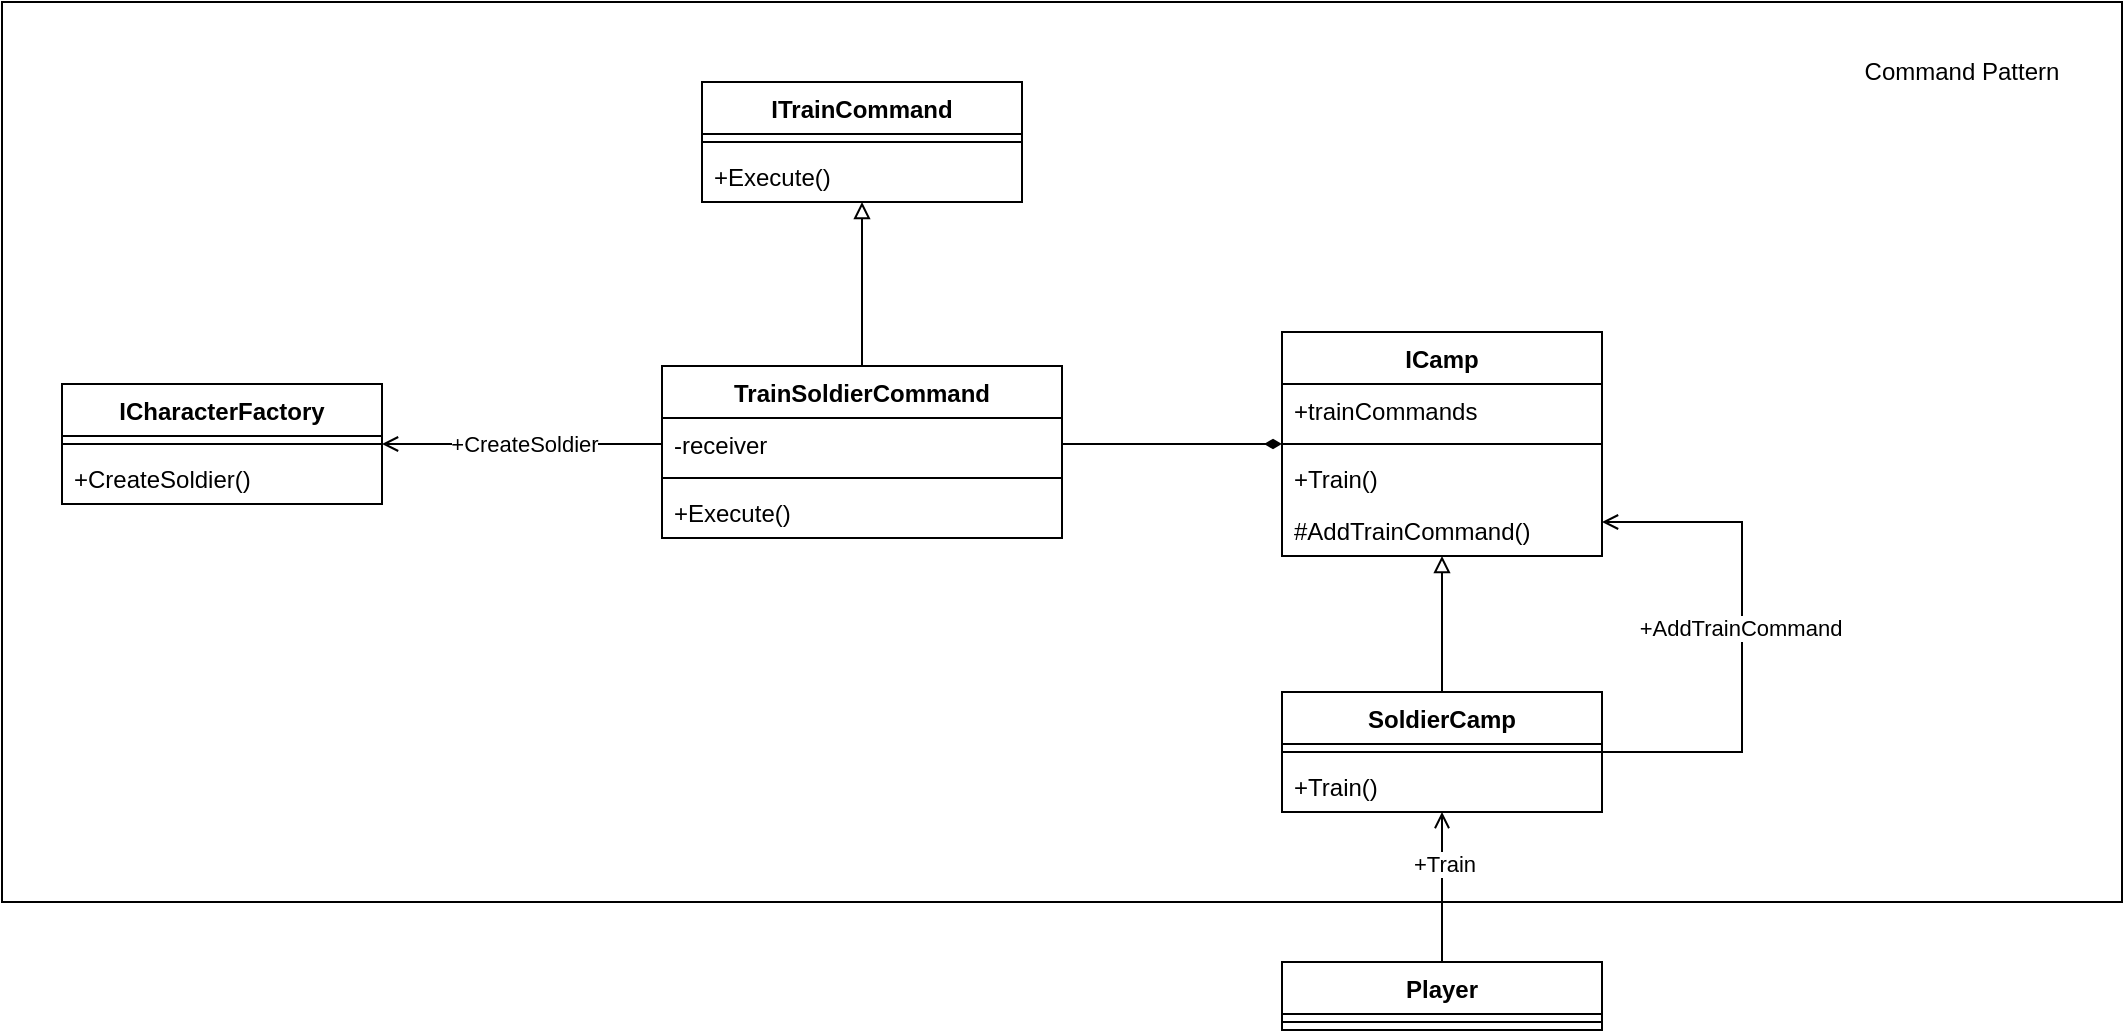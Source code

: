 <mxfile version="22.1.11" type="device">
  <diagram name="第 1 页" id="t3L-g7WyjOFjY6TKhiT6">
    <mxGraphModel dx="1434" dy="844" grid="1" gridSize="10" guides="1" tooltips="1" connect="1" arrows="1" fold="1" page="1" pageScale="1" pageWidth="827" pageHeight="1169" math="0" shadow="0">
      <root>
        <mxCell id="0" />
        <mxCell id="1" parent="0" />
        <mxCell id="ohiUGy3X-G3g2gJ3RYFt-33" value="" style="group" vertex="1" connectable="0" parent="1">
          <mxGeometry x="90" y="240" width="1060" height="450" as="geometry" />
        </mxCell>
        <mxCell id="ohiUGy3X-G3g2gJ3RYFt-1" value="" style="rounded=0;whiteSpace=wrap;html=1;" vertex="1" parent="ohiUGy3X-G3g2gJ3RYFt-33">
          <mxGeometry width="1060" height="450" as="geometry" />
        </mxCell>
        <mxCell id="ohiUGy3X-G3g2gJ3RYFt-2" value="ITrainCommand" style="swimlane;fontStyle=1;align=center;verticalAlign=top;childLayout=stackLayout;horizontal=1;startSize=26;horizontalStack=0;resizeParent=1;resizeParentMax=0;resizeLast=0;collapsible=1;marginBottom=0;whiteSpace=wrap;html=1;" vertex="1" parent="ohiUGy3X-G3g2gJ3RYFt-33">
          <mxGeometry x="350" y="40" width="160" height="60" as="geometry" />
        </mxCell>
        <mxCell id="ohiUGy3X-G3g2gJ3RYFt-4" value="" style="line;strokeWidth=1;fillColor=none;align=left;verticalAlign=middle;spacingTop=-1;spacingLeft=3;spacingRight=3;rotatable=0;labelPosition=right;points=[];portConstraint=eastwest;strokeColor=inherit;" vertex="1" parent="ohiUGy3X-G3g2gJ3RYFt-2">
          <mxGeometry y="26" width="160" height="8" as="geometry" />
        </mxCell>
        <mxCell id="ohiUGy3X-G3g2gJ3RYFt-5" value="+Execute()" style="text;strokeColor=none;fillColor=none;align=left;verticalAlign=top;spacingLeft=4;spacingRight=4;overflow=hidden;rotatable=0;points=[[0,0.5],[1,0.5]];portConstraint=eastwest;whiteSpace=wrap;html=1;" vertex="1" parent="ohiUGy3X-G3g2gJ3RYFt-2">
          <mxGeometry y="34" width="160" height="26" as="geometry" />
        </mxCell>
        <mxCell id="ohiUGy3X-G3g2gJ3RYFt-27" style="edgeStyle=none;rounded=0;orthogonalLoop=1;jettySize=auto;html=1;exitX=0.5;exitY=0;exitDx=0;exitDy=0;endArrow=block;endFill=0;" edge="1" parent="ohiUGy3X-G3g2gJ3RYFt-33" source="ohiUGy3X-G3g2gJ3RYFt-6" target="ohiUGy3X-G3g2gJ3RYFt-2">
          <mxGeometry relative="1" as="geometry" />
        </mxCell>
        <mxCell id="ohiUGy3X-G3g2gJ3RYFt-6" value="TrainSoldierCommand" style="swimlane;fontStyle=1;align=center;verticalAlign=top;childLayout=stackLayout;horizontal=1;startSize=26;horizontalStack=0;resizeParent=1;resizeParentMax=0;resizeLast=0;collapsible=1;marginBottom=0;whiteSpace=wrap;html=1;" vertex="1" parent="ohiUGy3X-G3g2gJ3RYFt-33">
          <mxGeometry x="330" y="182" width="200" height="86" as="geometry" />
        </mxCell>
        <mxCell id="ohiUGy3X-G3g2gJ3RYFt-7" value="-receiver" style="text;strokeColor=none;fillColor=none;align=left;verticalAlign=top;spacingLeft=4;spacingRight=4;overflow=hidden;rotatable=0;points=[[0,0.5],[1,0.5]];portConstraint=eastwest;whiteSpace=wrap;html=1;" vertex="1" parent="ohiUGy3X-G3g2gJ3RYFt-6">
          <mxGeometry y="26" width="200" height="26" as="geometry" />
        </mxCell>
        <mxCell id="ohiUGy3X-G3g2gJ3RYFt-8" value="" style="line;strokeWidth=1;fillColor=none;align=left;verticalAlign=middle;spacingTop=-1;spacingLeft=3;spacingRight=3;rotatable=0;labelPosition=right;points=[];portConstraint=eastwest;strokeColor=inherit;" vertex="1" parent="ohiUGy3X-G3g2gJ3RYFt-6">
          <mxGeometry y="52" width="200" height="8" as="geometry" />
        </mxCell>
        <mxCell id="ohiUGy3X-G3g2gJ3RYFt-9" value="+Execute()" style="text;strokeColor=none;fillColor=none;align=left;verticalAlign=top;spacingLeft=4;spacingRight=4;overflow=hidden;rotatable=0;points=[[0,0.5],[1,0.5]];portConstraint=eastwest;whiteSpace=wrap;html=1;" vertex="1" parent="ohiUGy3X-G3g2gJ3RYFt-6">
          <mxGeometry y="60" width="200" height="26" as="geometry" />
        </mxCell>
        <mxCell id="ohiUGy3X-G3g2gJ3RYFt-10" value="ICamp" style="swimlane;fontStyle=1;align=center;verticalAlign=top;childLayout=stackLayout;horizontal=1;startSize=26;horizontalStack=0;resizeParent=1;resizeParentMax=0;resizeLast=0;collapsible=1;marginBottom=0;whiteSpace=wrap;html=1;" vertex="1" parent="ohiUGy3X-G3g2gJ3RYFt-33">
          <mxGeometry x="640" y="165" width="160" height="112" as="geometry" />
        </mxCell>
        <mxCell id="ohiUGy3X-G3g2gJ3RYFt-11" value="+trainCommands" style="text;strokeColor=none;fillColor=none;align=left;verticalAlign=top;spacingLeft=4;spacingRight=4;overflow=hidden;rotatable=0;points=[[0,0.5],[1,0.5]];portConstraint=eastwest;whiteSpace=wrap;html=1;" vertex="1" parent="ohiUGy3X-G3g2gJ3RYFt-10">
          <mxGeometry y="26" width="160" height="26" as="geometry" />
        </mxCell>
        <mxCell id="ohiUGy3X-G3g2gJ3RYFt-12" value="" style="line;strokeWidth=1;fillColor=none;align=left;verticalAlign=middle;spacingTop=-1;spacingLeft=3;spacingRight=3;rotatable=0;labelPosition=right;points=[];portConstraint=eastwest;strokeColor=inherit;" vertex="1" parent="ohiUGy3X-G3g2gJ3RYFt-10">
          <mxGeometry y="52" width="160" height="8" as="geometry" />
        </mxCell>
        <mxCell id="ohiUGy3X-G3g2gJ3RYFt-13" value="+Train()" style="text;strokeColor=none;fillColor=none;align=left;verticalAlign=top;spacingLeft=4;spacingRight=4;overflow=hidden;rotatable=0;points=[[0,0.5],[1,0.5]];portConstraint=eastwest;whiteSpace=wrap;html=1;" vertex="1" parent="ohiUGy3X-G3g2gJ3RYFt-10">
          <mxGeometry y="60" width="160" height="26" as="geometry" />
        </mxCell>
        <mxCell id="ohiUGy3X-G3g2gJ3RYFt-14" value="#AddTrainCommand()" style="text;strokeColor=none;fillColor=none;align=left;verticalAlign=top;spacingLeft=4;spacingRight=4;overflow=hidden;rotatable=0;points=[[0,0.5],[1,0.5]];portConstraint=eastwest;whiteSpace=wrap;html=1;" vertex="1" parent="ohiUGy3X-G3g2gJ3RYFt-10">
          <mxGeometry y="86" width="160" height="26" as="geometry" />
        </mxCell>
        <mxCell id="ohiUGy3X-G3g2gJ3RYFt-28" style="edgeStyle=none;rounded=0;orthogonalLoop=1;jettySize=auto;html=1;exitX=0.5;exitY=0;exitDx=0;exitDy=0;endArrow=block;endFill=0;" edge="1" parent="ohiUGy3X-G3g2gJ3RYFt-33" source="ohiUGy3X-G3g2gJ3RYFt-15" target="ohiUGy3X-G3g2gJ3RYFt-10">
          <mxGeometry relative="1" as="geometry" />
        </mxCell>
        <mxCell id="ohiUGy3X-G3g2gJ3RYFt-31" style="edgeStyle=orthogonalEdgeStyle;rounded=0;orthogonalLoop=1;jettySize=auto;html=1;exitX=1;exitY=0.5;exitDx=0;exitDy=0;endArrow=open;endFill=0;" edge="1" parent="ohiUGy3X-G3g2gJ3RYFt-33" source="ohiUGy3X-G3g2gJ3RYFt-15" target="ohiUGy3X-G3g2gJ3RYFt-10">
          <mxGeometry relative="1" as="geometry">
            <Array as="points">
              <mxPoint x="870" y="375" />
              <mxPoint x="870" y="260" />
            </Array>
          </mxGeometry>
        </mxCell>
        <mxCell id="ohiUGy3X-G3g2gJ3RYFt-32" value="+AddTrainCommand" style="edgeLabel;html=1;align=center;verticalAlign=middle;resizable=0;points=[];" vertex="1" connectable="0" parent="ohiUGy3X-G3g2gJ3RYFt-31">
          <mxGeometry x="0.037" y="1" relative="1" as="geometry">
            <mxPoint as="offset" />
          </mxGeometry>
        </mxCell>
        <mxCell id="ohiUGy3X-G3g2gJ3RYFt-15" value="SoldierCamp" style="swimlane;fontStyle=1;align=center;verticalAlign=top;childLayout=stackLayout;horizontal=1;startSize=26;horizontalStack=0;resizeParent=1;resizeParentMax=0;resizeLast=0;collapsible=1;marginBottom=0;whiteSpace=wrap;html=1;" vertex="1" parent="ohiUGy3X-G3g2gJ3RYFt-33">
          <mxGeometry x="640" y="345" width="160" height="60" as="geometry" />
        </mxCell>
        <mxCell id="ohiUGy3X-G3g2gJ3RYFt-17" value="" style="line;strokeWidth=1;fillColor=none;align=left;verticalAlign=middle;spacingTop=-1;spacingLeft=3;spacingRight=3;rotatable=0;labelPosition=right;points=[];portConstraint=eastwest;strokeColor=inherit;" vertex="1" parent="ohiUGy3X-G3g2gJ3RYFt-15">
          <mxGeometry y="26" width="160" height="8" as="geometry" />
        </mxCell>
        <mxCell id="ohiUGy3X-G3g2gJ3RYFt-18" value="+Train()" style="text;strokeColor=none;fillColor=none;align=left;verticalAlign=top;spacingLeft=4;spacingRight=4;overflow=hidden;rotatable=0;points=[[0,0.5],[1,0.5]];portConstraint=eastwest;whiteSpace=wrap;html=1;" vertex="1" parent="ohiUGy3X-G3g2gJ3RYFt-15">
          <mxGeometry y="34" width="160" height="26" as="geometry" />
        </mxCell>
        <mxCell id="ohiUGy3X-G3g2gJ3RYFt-19" value="Command Pattern" style="text;html=1;strokeColor=none;fillColor=none;align=center;verticalAlign=middle;whiteSpace=wrap;rounded=0;" vertex="1" parent="ohiUGy3X-G3g2gJ3RYFt-33">
          <mxGeometry x="920" y="20" width="120" height="30" as="geometry" />
        </mxCell>
        <mxCell id="ohiUGy3X-G3g2gJ3RYFt-20" value="ICharacterFactory" style="swimlane;fontStyle=1;align=center;verticalAlign=top;childLayout=stackLayout;horizontal=1;startSize=26;horizontalStack=0;resizeParent=1;resizeParentMax=0;resizeLast=0;collapsible=1;marginBottom=0;whiteSpace=wrap;html=1;" vertex="1" parent="ohiUGy3X-G3g2gJ3RYFt-33">
          <mxGeometry x="30" y="191" width="160" height="60" as="geometry" />
        </mxCell>
        <mxCell id="ohiUGy3X-G3g2gJ3RYFt-22" value="" style="line;strokeWidth=1;fillColor=none;align=left;verticalAlign=middle;spacingTop=-1;spacingLeft=3;spacingRight=3;rotatable=0;labelPosition=right;points=[];portConstraint=eastwest;strokeColor=inherit;" vertex="1" parent="ohiUGy3X-G3g2gJ3RYFt-20">
          <mxGeometry y="26" width="160" height="8" as="geometry" />
        </mxCell>
        <mxCell id="ohiUGy3X-G3g2gJ3RYFt-23" value="+CreateSoldier()" style="text;strokeColor=none;fillColor=none;align=left;verticalAlign=top;spacingLeft=4;spacingRight=4;overflow=hidden;rotatable=0;points=[[0,0.5],[1,0.5]];portConstraint=eastwest;whiteSpace=wrap;html=1;" vertex="1" parent="ohiUGy3X-G3g2gJ3RYFt-20">
          <mxGeometry y="34" width="160" height="26" as="geometry" />
        </mxCell>
        <mxCell id="ohiUGy3X-G3g2gJ3RYFt-25" style="edgeStyle=none;rounded=0;orthogonalLoop=1;jettySize=auto;html=1;exitX=0;exitY=0.5;exitDx=0;exitDy=0;endArrow=open;endFill=0;" edge="1" parent="ohiUGy3X-G3g2gJ3RYFt-33" source="ohiUGy3X-G3g2gJ3RYFt-7" target="ohiUGy3X-G3g2gJ3RYFt-20">
          <mxGeometry relative="1" as="geometry" />
        </mxCell>
        <mxCell id="ohiUGy3X-G3g2gJ3RYFt-40" value="+CreateSoldier" style="edgeLabel;html=1;align=center;verticalAlign=middle;resizable=0;points=[];" vertex="1" connectable="0" parent="ohiUGy3X-G3g2gJ3RYFt-25">
          <mxGeometry x="0.182" y="1" relative="1" as="geometry">
            <mxPoint x="13" y="-1" as="offset" />
          </mxGeometry>
        </mxCell>
        <mxCell id="ohiUGy3X-G3g2gJ3RYFt-26" style="edgeStyle=none;rounded=0;orthogonalLoop=1;jettySize=auto;html=1;exitX=1;exitY=0.5;exitDx=0;exitDy=0;endArrow=diamondThin;endFill=1;" edge="1" parent="ohiUGy3X-G3g2gJ3RYFt-33" source="ohiUGy3X-G3g2gJ3RYFt-7" target="ohiUGy3X-G3g2gJ3RYFt-10">
          <mxGeometry relative="1" as="geometry" />
        </mxCell>
        <mxCell id="ohiUGy3X-G3g2gJ3RYFt-38" style="edgeStyle=none;rounded=0;orthogonalLoop=1;jettySize=auto;html=1;exitX=0.5;exitY=0;exitDx=0;exitDy=0;endArrow=open;endFill=0;" edge="1" parent="1" source="ohiUGy3X-G3g2gJ3RYFt-34" target="ohiUGy3X-G3g2gJ3RYFt-15">
          <mxGeometry relative="1" as="geometry" />
        </mxCell>
        <mxCell id="ohiUGy3X-G3g2gJ3RYFt-39" value="+Train" style="edgeLabel;html=1;align=center;verticalAlign=middle;resizable=0;points=[];" vertex="1" connectable="0" parent="ohiUGy3X-G3g2gJ3RYFt-38">
          <mxGeometry x="0.307" y="-1" relative="1" as="geometry">
            <mxPoint as="offset" />
          </mxGeometry>
        </mxCell>
        <mxCell id="ohiUGy3X-G3g2gJ3RYFt-34" value="Player" style="swimlane;fontStyle=1;align=center;verticalAlign=top;childLayout=stackLayout;horizontal=1;startSize=26;horizontalStack=0;resizeParent=1;resizeParentMax=0;resizeLast=0;collapsible=1;marginBottom=0;whiteSpace=wrap;html=1;" vertex="1" parent="1">
          <mxGeometry x="730" y="720" width="160" height="34" as="geometry" />
        </mxCell>
        <mxCell id="ohiUGy3X-G3g2gJ3RYFt-36" value="" style="line;strokeWidth=1;fillColor=none;align=left;verticalAlign=middle;spacingTop=-1;spacingLeft=3;spacingRight=3;rotatable=0;labelPosition=right;points=[];portConstraint=eastwest;strokeColor=inherit;" vertex="1" parent="ohiUGy3X-G3g2gJ3RYFt-34">
          <mxGeometry y="26" width="160" height="8" as="geometry" />
        </mxCell>
      </root>
    </mxGraphModel>
  </diagram>
</mxfile>
